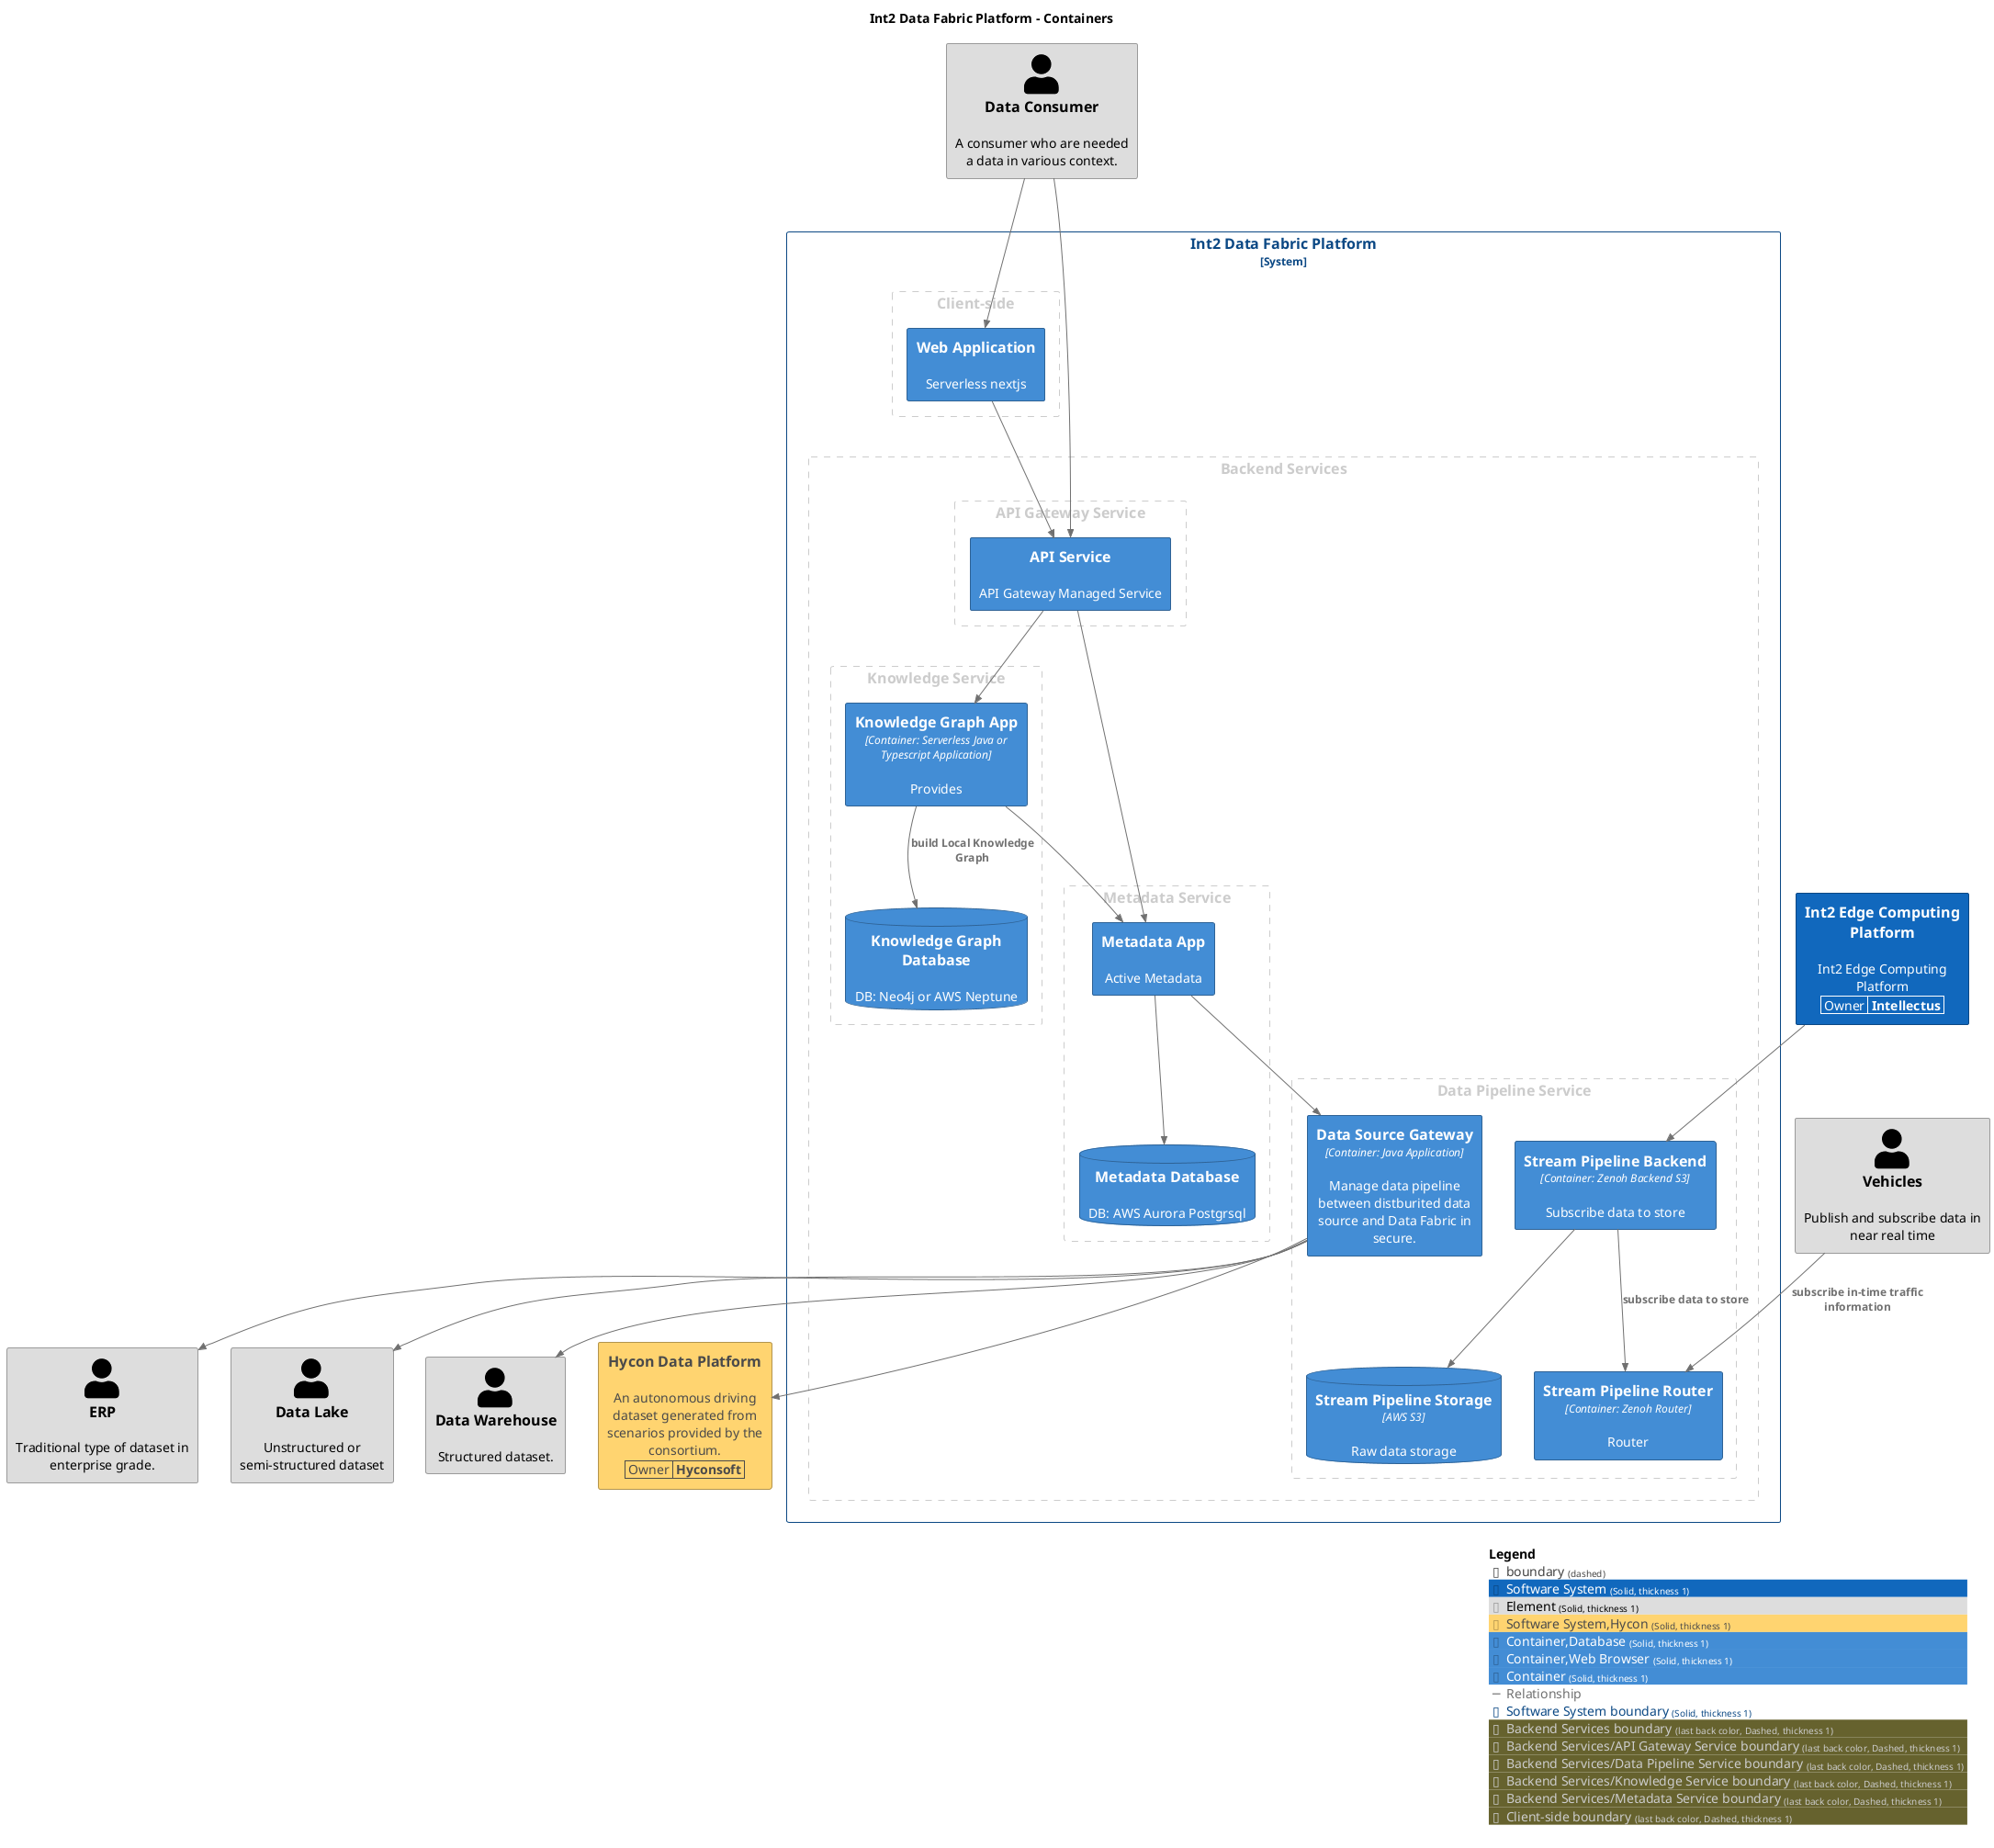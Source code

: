 @startuml
set separator none
title Int2 Data Fabric Platform - Containers

top to bottom direction

!include <C4/C4>
!include <C4/C4_Context>
!include <C4/C4_Container>

AddElementTag("Software System", $bgColor="#1168bd", $borderColor="#0b4884", $fontColor="#ffffff", $sprite="", $shadowing="", $borderStyle="Solid", $borderThickness="1")
AddElementTag("Element", $bgColor="#dddddd", $borderColor="#9a9a9a", $fontColor="#000000", $sprite="", $shadowing="", $borderStyle="Solid", $borderThickness="1")
AddElementTag("Software System,Hycon", $bgColor="#ffd470", $borderColor="#b2944e", $fontColor="#4a4a4a", $sprite="", $shadowing="", $borderStyle="Solid", $borderThickness="1")
AddElementTag("Container,Database", $bgColor="#438dd5", $borderColor="#2e6295", $fontColor="#ffffff", $sprite="", $shadowing="", $borderStyle="Solid", $borderThickness="1")
AddElementTag("Container,Web Browser", $bgColor="#438dd5", $borderColor="#2e6295", $fontColor="#ffffff", $sprite="", $shadowing="", $borderStyle="Solid", $borderThickness="1")
AddElementTag("Container", $bgColor="#438dd5", $borderColor="#2e6295", $fontColor="#ffffff", $sprite="", $shadowing="", $borderStyle="Solid", $borderThickness="1")

AddRelTag("Relationship", $textColor="#707070", $lineColor="#707070", $lineStyle = "")

AddBoundaryTag("Software System", $bgColor="#ffffff", $borderColor="#0b4884", $fontColor="#0b4884", $shadowing="", $borderStyle="Solid", $borderThickness="1")

Person(DataConsumer, "Data Consumer", $descr="A consumer who are needed a data in various context.", $tags="Element", $link="")
Person(ERP, "ERP", $descr="Traditional type of dataset in enterprise grade.", $tags="Element", $link="")
Person(DataLake, "Data Lake", $descr="Unstructured or semi-structured dataset", $tags="Element", $link="")
Person(DataWarehouse, "Data Warehouse", $descr="Structured dataset.", $tags="Element", $link="")
Person(Vehicles, "Vehicles", $descr="Publish and subscribe data in near real time", $tags="Element", $link="")
WithoutPropertyHeader()
AddProperty("Owner","Hyconsoft")
System(HyconDataPlatform, "Hycon Data Platform", $descr="An autonomous driving dataset generated from scenarios provided by the consortium.", $tags="Software System,Hycon", $link="")
WithoutPropertyHeader()
AddProperty("Owner","Intellectus")
System(Int2EdgeComputingPlatform, "Int2 Edge Computing Platform", $descr="Int2 Edge Computing Platform", $tags="Software System", $link="")

System_Boundary("Int2DataFabricPlatform_boundary", "Int2 Data Fabric Platform", $tags="Software System") {
  AddBoundaryTag("Backend Services", $borderColor="#cccccc", $fontColor="#cccccc", $borderStyle="Dashed", $borderThickness="1")
  Boundary(group_1, "Backend Services", $tags="Backend Services") {
      AddBoundaryTag("Backend Services/API Gateway Service", $borderColor="#cccccc", $fontColor="#cccccc", $borderStyle="Dashed", $borderThickness="1")
      Boundary(group_2, "API Gateway Service", $tags="Backend Services/API Gateway Service") {
        Container(Int2DataFabricPlatform.APIService, "API Service", $techn="", $descr="API Gateway Managed Service", $tags="Container", $link="")
      }

      AddBoundaryTag("Backend Services/Data Pipeline Service", $borderColor="#cccccc", $fontColor="#cccccc", $borderStyle="Dashed", $borderThickness="1")
      Boundary(group_3, "Data Pipeline Service", $tags="Backend Services/Data Pipeline Service") {
        Container(Int2DataFabricPlatform.StreamPipelineBackend, "Stream Pipeline Backend", $techn="Container: Zenoh Backend S3", $descr="Subscribe data to store", $tags="Container", $link="")
        Container(Int2DataFabricPlatform.StreamPipelineRouter, "Stream Pipeline Router", $techn="Container: Zenoh Router", $descr="Router", $tags="Container", $link="")
        ContainerDb(Int2DataFabricPlatform.StreamPipelineStorage, "Stream Pipeline Storage", $techn="AWS S3", $descr="Raw data storage", $tags="Container,Database", $link="")
        Container(Int2DataFabricPlatform.DataSourceGateway, "Data Source Gateway", $techn="Container: Java Application", $descr="Manage data pipeline between distburited data source and Data Fabric in secure.", $tags="Container", $link="")
      }

      AddBoundaryTag("Backend Services/Knowledge Service", $borderColor="#cccccc", $fontColor="#cccccc", $borderStyle="Dashed", $borderThickness="1")
      Boundary(group_4, "Knowledge Service", $tags="Backend Services/Knowledge Service") {
        Container(Int2DataFabricPlatform.KnowledgeGraphApp, "Knowledge Graph App", $techn="Container: Serverless Java or Typescript Application", $descr="Provides", $tags="Container", $link="")
        ContainerDb(Int2DataFabricPlatform.KnowledgeGraphDatabase, "Knowledge Graph Database", $techn="", $descr="DB: Neo4j or AWS Neptune", $tags="Container,Database", $link="")
      }

      AddBoundaryTag("Backend Services/Metadata Service", $borderColor="#cccccc", $fontColor="#cccccc", $borderStyle="Dashed", $borderThickness="1")
      Boundary(group_5, "Metadata Service", $tags="Backend Services/Metadata Service") {
        Container(Int2DataFabricPlatform.MetadataApp, "Metadata App", $techn="", $descr="Active Metadata", $tags="Container", $link="")
        ContainerDb(Int2DataFabricPlatform.MetadataDatabase, "Metadata Database", $techn="", $descr="DB: AWS Aurora Postgrsql", $tags="Container,Database", $link="")
      }

  }

  AddBoundaryTag("Client-side", $borderColor="#cccccc", $fontColor="#cccccc", $borderStyle="Dashed", $borderThickness="1")
  Boundary(group_6, "Client-side", $tags="Client-side") {
    Container(Int2DataFabricPlatform.WebApplication, "Web Application", $techn="", $descr="Serverless nextjs", $tags="Container,Web Browser", $link="")
  }

}

Rel(Int2DataFabricPlatform.StreamPipelineBackend, Int2DataFabricPlatform.StreamPipelineRouter, "subscribe data to store", $techn="", $tags="Relationship", $link="")
Rel(Int2DataFabricPlatform.StreamPipelineBackend, Int2DataFabricPlatform.StreamPipelineStorage, "", $techn="", $tags="Relationship", $link="")
Rel(Int2EdgeComputingPlatform, Int2DataFabricPlatform.StreamPipelineBackend, "", $techn="", $tags="Relationship", $link="")
Rel(Int2DataFabricPlatform.DataSourceGateway, HyconDataPlatform, "", $techn="", $tags="Relationship", $link="")
Rel(DataConsumer, Int2DataFabricPlatform.APIService, "", $techn="", $tags="Relationship", $link="")
Rel(DataConsumer, Int2DataFabricPlatform.WebApplication, "", $techn="", $tags="Relationship", $link="")
Rel(Int2DataFabricPlatform.KnowledgeGraphApp, Int2DataFabricPlatform.KnowledgeGraphDatabase, "build Local Knowledge Graph", $techn="", $tags="Relationship", $link="")
Rel(Int2DataFabricPlatform.KnowledgeGraphApp, Int2DataFabricPlatform.MetadataApp, "", $techn="", $tags="Relationship", $link="")
Rel(Int2DataFabricPlatform.DataSourceGateway, ERP, "", $techn="", $tags="Relationship", $link="")
Rel(Int2DataFabricPlatform.DataSourceGateway, DataLake, "", $techn="", $tags="Relationship", $link="")
Rel(Int2DataFabricPlatform.DataSourceGateway, DataWarehouse, "", $techn="", $tags="Relationship", $link="")
Rel(Vehicles, Int2DataFabricPlatform.StreamPipelineRouter, "subscribe in-time traffic information", $techn="", $tags="Relationship", $link="")
Rel(Int2DataFabricPlatform.MetadataApp, Int2DataFabricPlatform.DataSourceGateway, "", $techn="", $tags="Relationship", $link="")
Rel(Int2DataFabricPlatform.MetadataApp, Int2DataFabricPlatform.MetadataDatabase, "", $techn="", $tags="Relationship", $link="")
Rel(Int2DataFabricPlatform.APIService, Int2DataFabricPlatform.KnowledgeGraphApp, "", $techn="", $tags="Relationship", $link="")
Rel(Int2DataFabricPlatform.APIService, Int2DataFabricPlatform.MetadataApp, "", $techn="", $tags="Relationship", $link="")
Rel(Int2DataFabricPlatform.WebApplication, Int2DataFabricPlatform.APIService, "", $techn="", $tags="Relationship", $link="")

SHOW_LEGEND(true)
@enduml